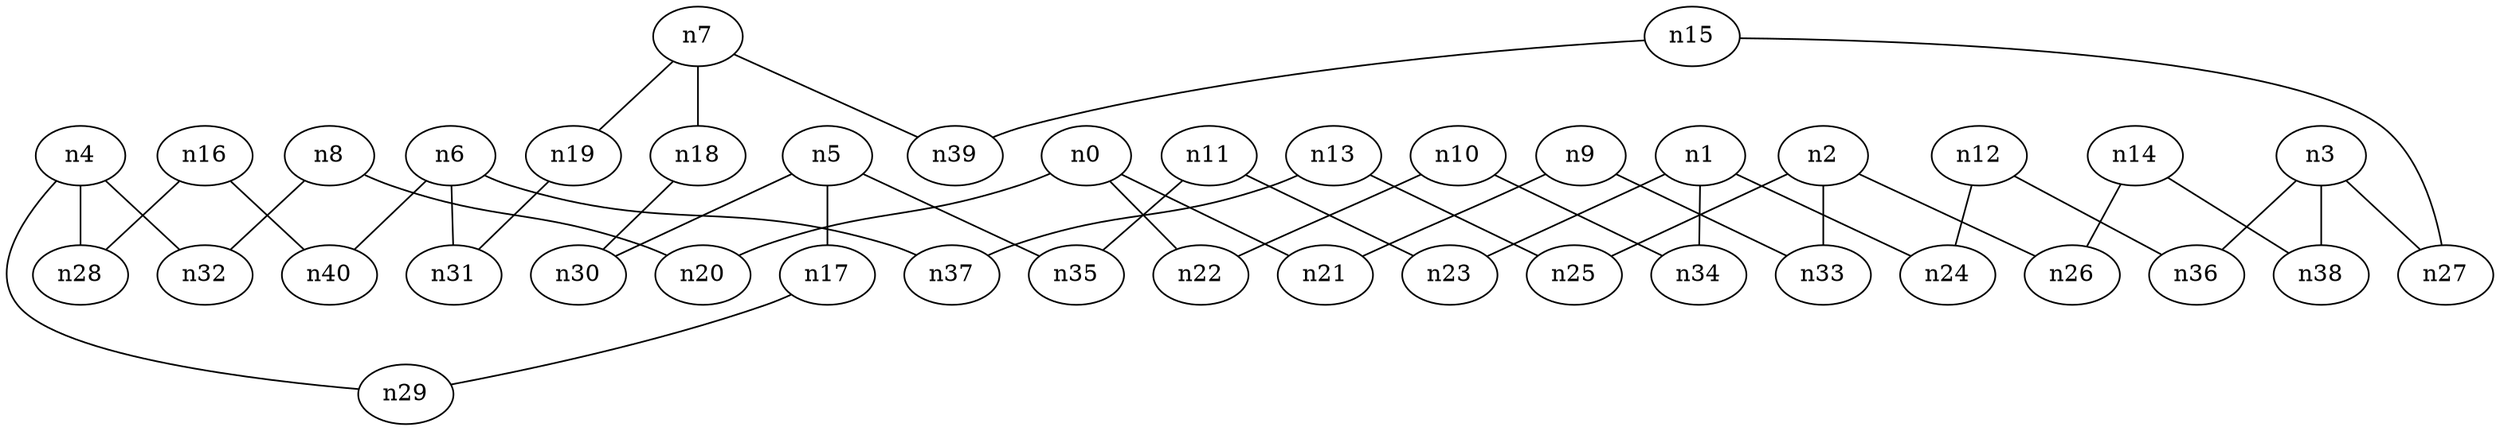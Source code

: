 strict graph "" {
	graph [edge_default="{}",
		node_default="{}"
	];
	node [label="\N"];
	n0	 [dim3pos="0.1477554072948317,0.12503288268577467,0.9810887410741312",
		pos="-0.19478792216538154,3.843885382476407"];
	n20	 [dim3pos="-0.06129178576953358,-0.034321457109515174,0.9975296259154719",
		pos="-25.062436294612773,-2.631128463804966"];
	n0 -- n20	 [id=e0];
	n21	 [dim3pos="-0.42113384358333716,-0.25608013781487143,-0.8700972639914699",
		pos="16.22335997050078,0.5463344253233005"];
	n0 -- n21	 [id=e1];
	n22	 [dim3pos="-0.07994108326342717,-0.13208524685633946,-0.9880095701811646",
		pos="15.86297596721147,-5.256640372730544"];
	n0 -- n22	 [id=e2];
	n1	 [dim3pos="-0.05357314293101983,0.12820772929501711,-0.9902992964278567",
		pos="15.568561487380766,1.9666055545258956"];
	n23	 [dim3pos="0.20774147552758032,-0.401169047214937,0.8921361302527117",
		pos="19.318300540723932,5.190206706486104"];
	n1 -- n23	 [id=e3];
	n24	 [dim3pos="-0.04906256617962726,0.06781589915721423,0.9964907768872566",
		pos="12.482569928482329,5.338691616654481"];
	n1 -- n24	 [id=e4];
	n34	 [dim3pos="-0.0026886262063416876,0.03395387906572258,-0.9994197843676664",
		pos="3.107525902955785,7.9330014075692"];
	n1 -- n34	 [id=e38];
	n2	 [dim3pos="0.688325543778977,-0.6149404684882772,0.38478067258737636",
		pos="17.67372978309457,2.4124436842684016"];
	n25	 [dim3pos="-0.39844583074840983,0.649224965817272,-0.6478795132729323",
		pos="4.007591580993162,11.546024889904958"];
	n2 -- n25	 [id=e5];
	n26	 [dim3pos="0.1472440553797159,0.9732642396835998,-0.17628360079269884",
		pos="-20.597561887177964,10.8454240619678"];
	n2 -- n26	 [id=e6];
	n33	 [dim3pos="0.8612838168065285,-0.010734288730774082,0.5080107892088737",
		pos="-1.0379225221660089,9.412315480006152"];
	n2 -- n33	 [id=e37];
	n3	 [dim3pos="-0.5623704785497348,0.0328049997536719,0.8262343958265741",
		pos="11.967964241070113,-0.058267400742275335"];
	n27	 [dim3pos="0.3359279373236256,0.06956150076280769,-0.9393155053213591",
		pos="22.341315372517524,3.345779532779624"];
	n3 -- n27	 [id=e7];
	n36	 [dim3pos="-0.41121426258523985,0.18053358902094024,0.8934822065837101",
		pos="5.817429093436228,-0.4136902288902207"];
	n3 -- n36	 [id=e40];
	n38	 [dim3pos="-0.791893641799176,-0.027887849854446662,0.610021907728349",
		pos="5.368477218864398,0.035202113004286814"];
	n3 -- n38	 [id=e42];
	n4	 [dim3pos="0.739283944798967,-0.13924251898567508,-0.6588404737635674",
		pos="8.573258008712868,-0.1861668496753922"];
	n28	 [dim3pos="-0.5190805629022154,0.3252939853000551,0.790404448586119",
		pos="0.6593273780964469,-3.701394413464385"];
	n4 -- n28	 [id=e8];
	n29	 [dim3pos="0.914109934527824,-0.11754521276834186,-0.3880543139211091",
		pos="-4.313869449249816,6.155297316943851"];
	n4 -- n29	 [id=e9];
	n32	 [dim3pos="0.5576973418400362,0.070684366725287,-0.8270292589776996",
		pos="-10.021771853633274,12.692441657633386"];
	n4 -- n32	 [id=e36];
	n5	 [dim3pos="0.9606680201238521,-0.0988012079620063,0.2595289510181212",
		pos="1.3082619178642259,-6.385671335336572"];
	n17	 [dim3pos="0.9825685168923721,-0.17521823977916134,-0.0621102089886717",
		pos="-4.650238768381839,6.106713588922203"];
	n5 -- n17	 [id=e21];
	n30	 [dim3pos="0.7625227425053159,0.3957525510909321,0.5117997513356085",
		pos="-5.249667381405258,0.4787351715501995"];
	n5 -- n30	 [id=e10];
	n35	 [dim3pos="0.638366229188418,-0.5926270777671082,0.49120434050299094",
		pos="7.340509779535139,11.818111661688544"];
	n5 -- n35	 [id=e39];
	n6	 [dim3pos="0.011842410012716794,-0.0530841155326417,-0.9985198215374634",
		pos="3.0871767779384647,4.931882466426893"];
	n31	 [dim3pos="0.018796021629450387,0.16813739546249756,0.9855843575351594",
		pos="-6.113182887473759,-4.82371642167119"];
	n6 -- n31	 [id=e11];
	n37	 [dim3pos="-0.07927848145371251,0.25244046844986967,-0.9643592340342906",
		pos="3.4093780607886877,5.016683710465438"];
	n6 -- n37	 [id=e41];
	n40	 [dim3pos="-0.11272068873183291,0.22355577911433416,0.9681512588208541",
		pos="19.102614210870115,2.0378120719280415"];
	n6 -- n40	 [id=e44];
	n7	 [dim3pos="0.2737602702386227,0.2921648545320004,0.916348739408295",
		pos="-5.871252660213753,0.8179079410768965"];
	n18	 [dim3pos="0.5105145012501826,0.4205271263404169,0.7500212530489708",
		pos="0.7227021156382345,0.6890450881347293"];
	n7 -- n18	 [id=e22];
	n19	 [dim3pos="-0.11422484687623019,-0.2611077836272609,-0.9585277302641595",
		pos="2.8525869752613007,10.583195376198029"];
	n7 -- n19	 [id=e23];
	n39	 [dim3pos="-0.12709740328682015,-0.08652522300586361,-0.9881091214342336",
		pos="-9.579144531472275,3.7393016966472263"];
	n7 -- n39	 [id=e43];
	n8	 [dim3pos="0.31717278555834266,0.10792196449025372,-0.9422071288637791",
		pos="-9.766416021438614,12.894344287387042"];
	n8 -- n20	 [id=e24];
	n8 -- n32	 [id=e12];
	n9	 [dim3pos="0.6658939624442866,0.23955616932636556,0.7065395052776063",
		pos="5.496985215956256,3.486927984707308"];
	n9 -- n21	 [id=e25];
	n9 -- n33	 [id=e13];
	n10	 [dim3pos="-0.01585597467275262,-0.0691948850877319,-0.9974771455752119",
		pos="22.06219667064288,-4.937649468003597"];
	n10 -- n22	 [id=e26];
	n10 -- n34	 [id=e14];
	n11	 [dim3pos="0.3956724665148443,-0.5765408187669171,0.7148734038538797",
		pos="7.057538588822223,-0.9693331316702053"];
	n11 -- n23	 [id=e27];
	n11 -- n35	 [id=e15];
	n12	 [dim3pos="-0.21886493590154008,0.18391542536177863,0.9582657544474866",
		pos="5.993261829544061,11.867526301930585"];
	n12 -- n24	 [id=e28];
	n12 -- n36	 [id=e16];
	n13	 [dim3pos="-0.2154044904717973,0.4955126199027135,-0.8414678538136405",
		pos="3.7123947752519215,-1.1607297144790034"];
	n13 -- n25	 [id=e29];
	n13 -- n37	 [id=e17];
	n14	 [dim3pos="-0.9016524931453452,-0.26613223239108663,0.34087595469220183",
		pos="-13.789318441475636,0.2870110261166952"];
	n14 -- n26	 [id=e30];
	n14 -- n38	 [id=e18];
	n15	 [dim3pos="-0.09351749174505133,-0.040013782470630956,0.9948132367183838",
		pos="-0.10189458519313707,6.687488453729373"];
	n15 -- n27	 [id=e31];
	n15 -- n39	 [id=e19];
	n16	 [dim3pos="0.2947998844530657,-0.3304133436378333,-0.8966158879210909",
		pos="8.966048636167601,-0.8422987763338028"];
	n16 -- n28	 [id=e32];
	n16 -- n40	 [id=e20];
	n17 -- n29	 [id=e33];
	n18 -- n30	 [id=e34];
	n19 -- n31	 [id=e35];
}
